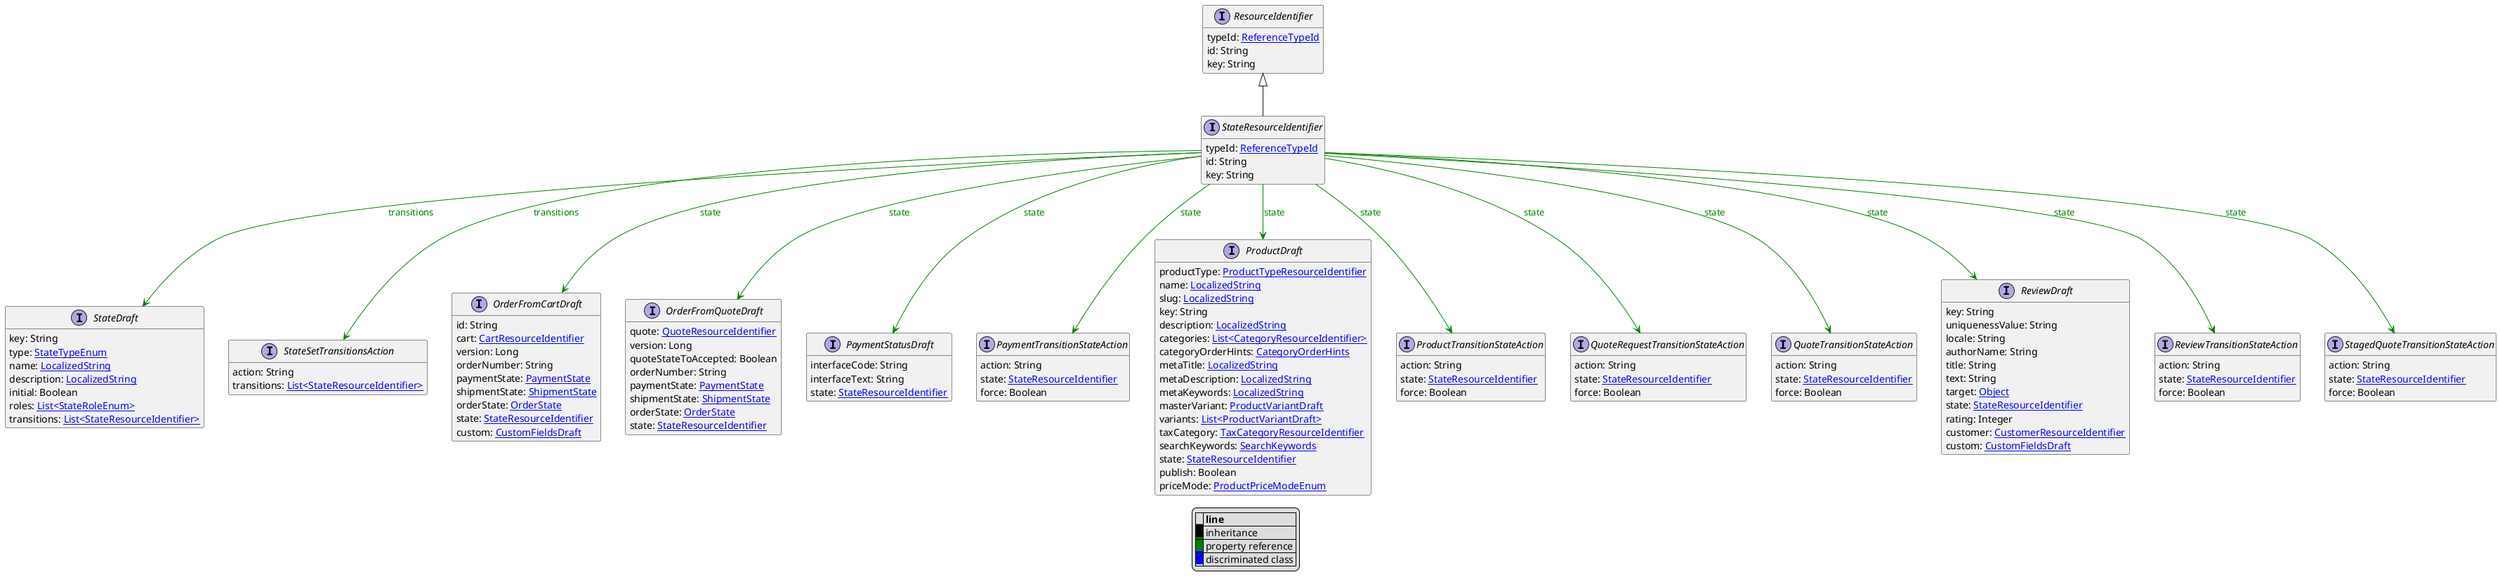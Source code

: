 @startuml

hide empty fields
hide empty methods
legend
|= |= line |
|<back:black>   </back>| inheritance |
|<back:green>   </back>| property reference |
|<back:blue>   </back>| discriminated class |
endlegend
interface StateResourceIdentifier [[StateResourceIdentifier.svg]] extends ResourceIdentifier {
    typeId: [[ReferenceTypeId.svg ReferenceTypeId]]
    id: String
    key: String
}
interface ResourceIdentifier [[ResourceIdentifier.svg]]  {
    typeId: [[ReferenceTypeId.svg ReferenceTypeId]]
    id: String
    key: String
}


interface StateDraft [[StateDraft.svg]]  {
    key: String
    type: [[StateTypeEnum.svg StateTypeEnum]]
    name: [[LocalizedString.svg LocalizedString]]
    description: [[LocalizedString.svg LocalizedString]]
    initial: Boolean
    roles: [[StateRoleEnum.svg List<StateRoleEnum>]]
    transitions: [[StateResourceIdentifier.svg List<StateResourceIdentifier>]]
}
interface StateSetTransitionsAction [[StateSetTransitionsAction.svg]]  {
    action: String
    transitions: [[StateResourceIdentifier.svg List<StateResourceIdentifier>]]
}
interface OrderFromCartDraft [[OrderFromCartDraft.svg]]  {
    id: String
    cart: [[CartResourceIdentifier.svg CartResourceIdentifier]]
    version: Long
    orderNumber: String
    paymentState: [[PaymentState.svg PaymentState]]
    shipmentState: [[ShipmentState.svg ShipmentState]]
    orderState: [[OrderState.svg OrderState]]
    state: [[StateResourceIdentifier.svg StateResourceIdentifier]]
    custom: [[CustomFieldsDraft.svg CustomFieldsDraft]]
}
interface OrderFromQuoteDraft [[OrderFromQuoteDraft.svg]]  {
    quote: [[QuoteResourceIdentifier.svg QuoteResourceIdentifier]]
    version: Long
    quoteStateToAccepted: Boolean
    orderNumber: String
    paymentState: [[PaymentState.svg PaymentState]]
    shipmentState: [[ShipmentState.svg ShipmentState]]
    orderState: [[OrderState.svg OrderState]]
    state: [[StateResourceIdentifier.svg StateResourceIdentifier]]
}
interface PaymentStatusDraft [[PaymentStatusDraft.svg]]  {
    interfaceCode: String
    interfaceText: String
    state: [[StateResourceIdentifier.svg StateResourceIdentifier]]
}
interface PaymentTransitionStateAction [[PaymentTransitionStateAction.svg]]  {
    action: String
    state: [[StateResourceIdentifier.svg StateResourceIdentifier]]
    force: Boolean
}
interface ProductDraft [[ProductDraft.svg]]  {
    productType: [[ProductTypeResourceIdentifier.svg ProductTypeResourceIdentifier]]
    name: [[LocalizedString.svg LocalizedString]]
    slug: [[LocalizedString.svg LocalizedString]]
    key: String
    description: [[LocalizedString.svg LocalizedString]]
    categories: [[CategoryResourceIdentifier.svg List<CategoryResourceIdentifier>]]
    categoryOrderHints: [[CategoryOrderHints.svg CategoryOrderHints]]
    metaTitle: [[LocalizedString.svg LocalizedString]]
    metaDescription: [[LocalizedString.svg LocalizedString]]
    metaKeywords: [[LocalizedString.svg LocalizedString]]
    masterVariant: [[ProductVariantDraft.svg ProductVariantDraft]]
    variants: [[ProductVariantDraft.svg List<ProductVariantDraft>]]
    taxCategory: [[TaxCategoryResourceIdentifier.svg TaxCategoryResourceIdentifier]]
    searchKeywords: [[SearchKeywords.svg SearchKeywords]]
    state: [[StateResourceIdentifier.svg StateResourceIdentifier]]
    publish: Boolean
    priceMode: [[ProductPriceModeEnum.svg ProductPriceModeEnum]]
}
interface ProductTransitionStateAction [[ProductTransitionStateAction.svg]]  {
    action: String
    state: [[StateResourceIdentifier.svg StateResourceIdentifier]]
    force: Boolean
}
interface QuoteRequestTransitionStateAction [[QuoteRequestTransitionStateAction.svg]]  {
    action: String
    state: [[StateResourceIdentifier.svg StateResourceIdentifier]]
    force: Boolean
}
interface QuoteTransitionStateAction [[QuoteTransitionStateAction.svg]]  {
    action: String
    state: [[StateResourceIdentifier.svg StateResourceIdentifier]]
    force: Boolean
}
interface ReviewDraft [[ReviewDraft.svg]]  {
    key: String
    uniquenessValue: String
    locale: String
    authorName: String
    title: String
    text: String
    target: [[Object.svg Object]]
    state: [[StateResourceIdentifier.svg StateResourceIdentifier]]
    rating: Integer
    customer: [[CustomerResourceIdentifier.svg CustomerResourceIdentifier]]
    custom: [[CustomFieldsDraft.svg CustomFieldsDraft]]
}
interface ReviewTransitionStateAction [[ReviewTransitionStateAction.svg]]  {
    action: String
    state: [[StateResourceIdentifier.svg StateResourceIdentifier]]
    force: Boolean
}
interface StagedQuoteTransitionStateAction [[StagedQuoteTransitionStateAction.svg]]  {
    action: String
    state: [[StateResourceIdentifier.svg StateResourceIdentifier]]
    force: Boolean
}

StateResourceIdentifier --> StateDraft #green;text:green : "transitions"
StateResourceIdentifier --> StateSetTransitionsAction #green;text:green : "transitions"
StateResourceIdentifier --> OrderFromCartDraft #green;text:green : "state"
StateResourceIdentifier --> OrderFromQuoteDraft #green;text:green : "state"
StateResourceIdentifier --> PaymentStatusDraft #green;text:green : "state"
StateResourceIdentifier --> PaymentTransitionStateAction #green;text:green : "state"
StateResourceIdentifier --> ProductDraft #green;text:green : "state"
StateResourceIdentifier --> ProductTransitionStateAction #green;text:green : "state"
StateResourceIdentifier --> QuoteRequestTransitionStateAction #green;text:green : "state"
StateResourceIdentifier --> QuoteTransitionStateAction #green;text:green : "state"
StateResourceIdentifier --> ReviewDraft #green;text:green : "state"
StateResourceIdentifier --> ReviewTransitionStateAction #green;text:green : "state"
StateResourceIdentifier --> StagedQuoteTransitionStateAction #green;text:green : "state"
@enduml
